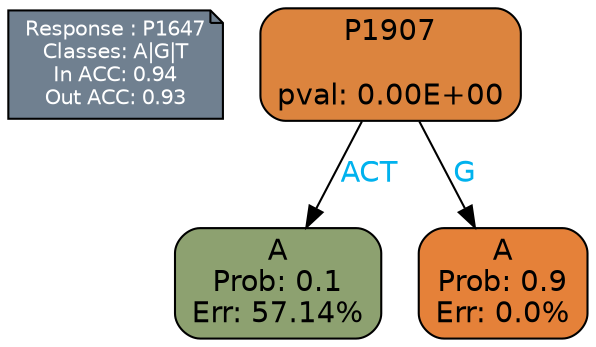 digraph Tree {
node [shape=box, style="filled, rounded", color="black", fontname=helvetica] ;
graph [ranksep=equally, splines=polylines, bgcolor=transparent, dpi=600] ;
edge [fontname=helvetica] ;
LEGEND [label="Response : P1647
Classes: A|G|T
In ACC: 0.94
Out ACC: 0.93
",shape=note,align=left,style=filled,fillcolor="slategray",fontcolor="white",fontsize=10];1 [label="P1907

pval: 0.00E+00", fillcolor="#dc843e"] ;
2 [label="A
Prob: 0.1
Err: 57.14%", fillcolor="#8da170"] ;
3 [label="A
Prob: 0.9
Err: 0.0%", fillcolor="#e58139"] ;
1 -> 2 [label="ACT",fontcolor=deepskyblue2] ;
1 -> 3 [label="G",fontcolor=deepskyblue2] ;
{rank = same; 2;3;}{rank = same; LEGEND;1;}}